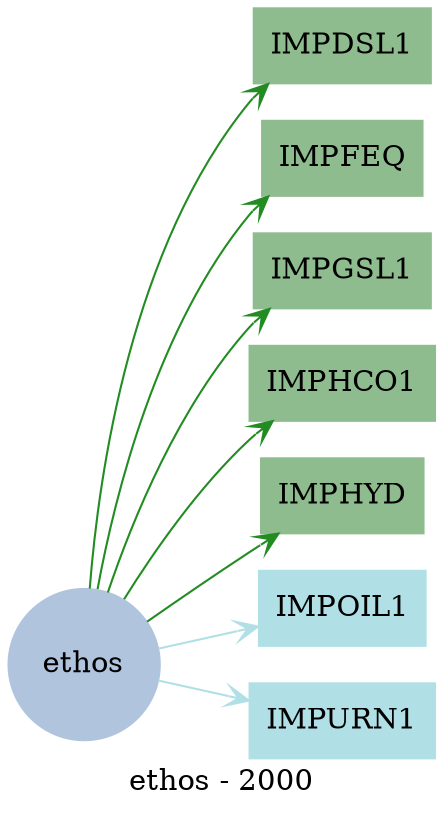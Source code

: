 strict digraph result_commodity_ethos {
	label       = "ethos - 2000" ;

	compound    = "True" ;
	concentrate = "True" ;
	rankdir     = "LR" ;
	splines     = "True" ;

	node [ shape="box", style="filled" ] ;
	edge [
	  arrowhead  = "vee",
	  fontsize   = "8",
	  label      = "   ",
	  labelfloat = "False",
	  labelfontcolor = "lightgreen"
	  len        = "2",
	  weight     = "0.5",
	] ;

	"ethos" [ color="lightsteelblue", href="../results/results2000.svg", shape="circle" ] ;

	subgraph used_techs {
		node [ color="darkseagreen" ] ;

		"IMPDSL1" [ href="../results/results_IMPDSL1_2000.svg" ] ;
		"IMPFEQ"  [ href="../results/results_IMPFEQ_2000.svg" ] ;
		"IMPGSL1" [ href="../results/results_IMPGSL1_2000.svg" ] ;
		"IMPHCO1" [ href="../results/results_IMPHCO1_2000.svg" ] ;
		"IMPHYD"  [ href="../results/results_IMPHYD_2000.svg" ] ;
	}

	subgraph used_techs {
		node [ color="powderblue" ] ;

		"IMPOIL1" ;
		"IMPURN1" ;
	}

	subgraph in_use_flows {
		edge [ color="forestgreen" ] ;

		"ethos" -> "IMPDSL1" ;
		"ethos" -> "IMPFEQ" ;
		"ethos" -> "IMPGSL1" ;
		"ethos" -> "IMPHCO1" ;
		"ethos" -> "IMPHYD" ;
	}

	subgraph unused_flows {
		edge [ color="powderblue" ] ;

		"ethos" -> "IMPOIL1" ;
		"ethos" -> "IMPURN1" ;
	}
}
